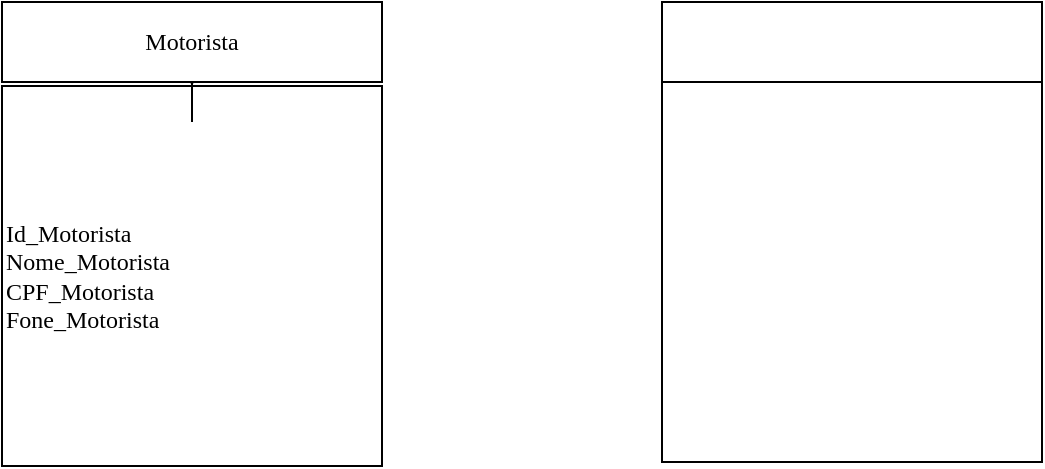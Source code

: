 <mxfile version="20.8.5" type="github">
  <diagram id="PIdQTnmlxoYbI_kyviSi" name="Página-1">
    <mxGraphModel dx="474" dy="1786" grid="1" gridSize="10" guides="1" tooltips="1" connect="1" arrows="1" fold="1" page="1" pageScale="1" pageWidth="827" pageHeight="1169" math="0" shadow="0">
      <root>
        <mxCell id="0" />
        <mxCell id="1" parent="0" />
        <mxCell id="VPaWRjNVk0UD1HPeV_L6-15" value="Id_Motorista&lt;br&gt;Nome_Motorista&lt;br&gt;CPF_Motorista&lt;br&gt;Fone_Motorista" style="whiteSpace=wrap;html=1;aspect=fixed;fontFamily=Verdana;align=left;" vertex="1" parent="1">
          <mxGeometry x="170" y="-498" width="190" height="190" as="geometry" />
        </mxCell>
        <mxCell id="VPaWRjNVk0UD1HPeV_L6-18" value="" style="edgeStyle=orthogonalEdgeStyle;rounded=0;orthogonalLoop=1;jettySize=auto;html=1;fontFamily=Verdana;" edge="1" parent="1" source="VPaWRjNVk0UD1HPeV_L6-17" target="VPaWRjNVk0UD1HPeV_L6-15">
          <mxGeometry relative="1" as="geometry" />
        </mxCell>
        <mxCell id="VPaWRjNVk0UD1HPeV_L6-17" value="Motorista" style="rounded=0;whiteSpace=wrap;html=1;fontFamily=Verdana;" vertex="1" parent="1">
          <mxGeometry x="170" y="-540" width="190" height="40" as="geometry" />
        </mxCell>
        <mxCell id="VPaWRjNVk0UD1HPeV_L6-20" value="" style="whiteSpace=wrap;html=1;aspect=fixed;fontFamily=Verdana;" vertex="1" parent="1">
          <mxGeometry x="500" y="-500" width="190" height="190" as="geometry" />
        </mxCell>
        <mxCell id="VPaWRjNVk0UD1HPeV_L6-21" value="" style="rounded=0;whiteSpace=wrap;html=1;fontFamily=Verdana;" vertex="1" parent="1">
          <mxGeometry x="500" y="-540" width="190" height="40" as="geometry" />
        </mxCell>
      </root>
    </mxGraphModel>
  </diagram>
</mxfile>
